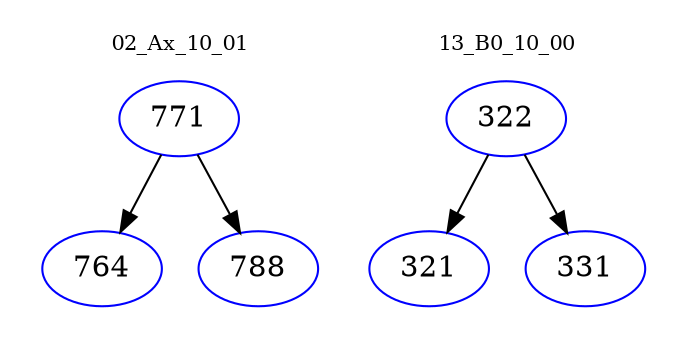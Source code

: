digraph{
subgraph cluster_0 {
color = white
label = "02_Ax_10_01";
fontsize=10;
T0_771 [label="771", color="blue"]
T0_771 -> T0_764 [color="black"]
T0_764 [label="764", color="blue"]
T0_771 -> T0_788 [color="black"]
T0_788 [label="788", color="blue"]
}
subgraph cluster_1 {
color = white
label = "13_B0_10_00";
fontsize=10;
T1_322 [label="322", color="blue"]
T1_322 -> T1_321 [color="black"]
T1_321 [label="321", color="blue"]
T1_322 -> T1_331 [color="black"]
T1_331 [label="331", color="blue"]
}
}
